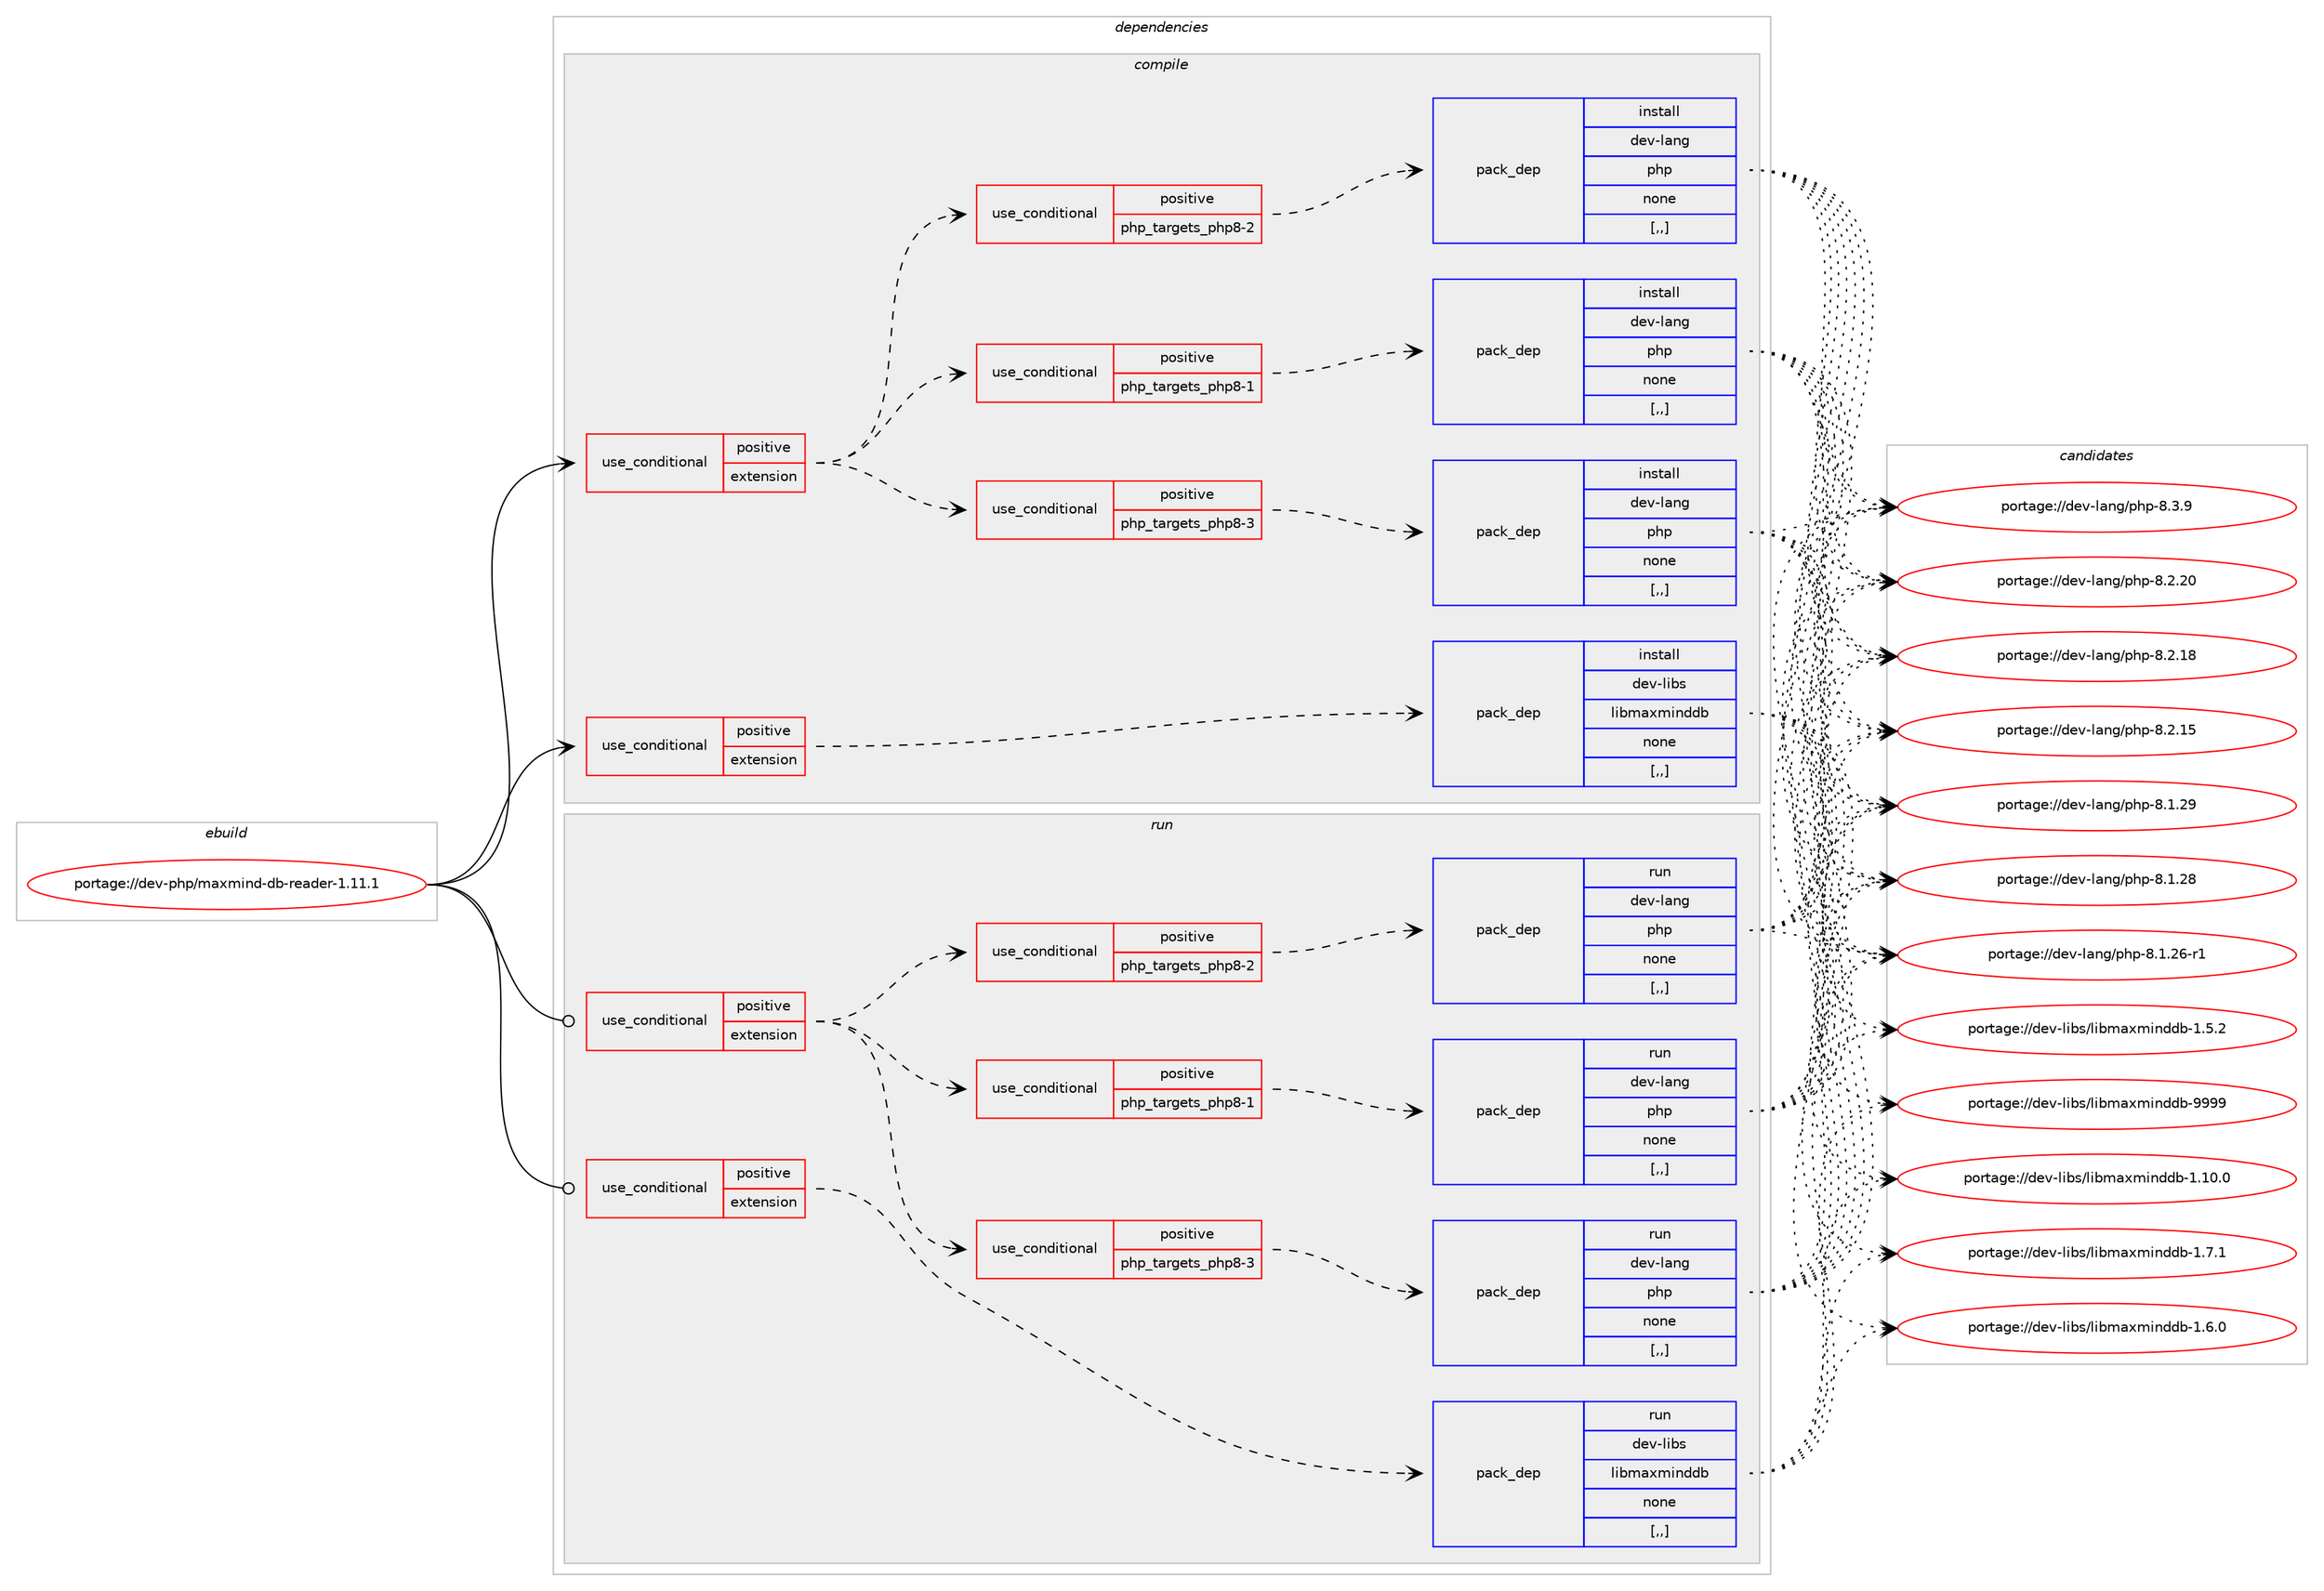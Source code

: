 digraph prolog {

# *************
# Graph options
# *************

newrank=true;
concentrate=true;
compound=true;
graph [rankdir=LR,fontname=Helvetica,fontsize=10,ranksep=1.5];#, ranksep=2.5, nodesep=0.2];
edge  [arrowhead=vee];
node  [fontname=Helvetica,fontsize=10];

# **********
# The ebuild
# **********

subgraph cluster_leftcol {
color=gray;
label=<<i>ebuild</i>>;
id [label="portage://dev-php/maxmind-db-reader-1.11.1", color=red, width=4, href="../dev-php/maxmind-db-reader-1.11.1.svg"];
}

# ****************
# The dependencies
# ****************

subgraph cluster_midcol {
color=gray;
label=<<i>dependencies</i>>;
subgraph cluster_compile {
fillcolor="#eeeeee";
style=filled;
label=<<i>compile</i>>;
subgraph cond30184 {
dependency140211 [label=<<TABLE BORDER="0" CELLBORDER="1" CELLSPACING="0" CELLPADDING="4"><TR><TD ROWSPAN="3" CELLPADDING="10">use_conditional</TD></TR><TR><TD>positive</TD></TR><TR><TD>extension</TD></TR></TABLE>>, shape=none, color=red];
subgraph cond30185 {
dependency140212 [label=<<TABLE BORDER="0" CELLBORDER="1" CELLSPACING="0" CELLPADDING="4"><TR><TD ROWSPAN="3" CELLPADDING="10">use_conditional</TD></TR><TR><TD>positive</TD></TR><TR><TD>php_targets_php8-1</TD></TR></TABLE>>, shape=none, color=red];
subgraph pack108791 {
dependency140213 [label=<<TABLE BORDER="0" CELLBORDER="1" CELLSPACING="0" CELLPADDING="4" WIDTH="220"><TR><TD ROWSPAN="6" CELLPADDING="30">pack_dep</TD></TR><TR><TD WIDTH="110">install</TD></TR><TR><TD>dev-lang</TD></TR><TR><TD>php</TD></TR><TR><TD>none</TD></TR><TR><TD>[,,]</TD></TR></TABLE>>, shape=none, color=blue];
}
dependency140212:e -> dependency140213:w [weight=20,style="dashed",arrowhead="vee"];
}
dependency140211:e -> dependency140212:w [weight=20,style="dashed",arrowhead="vee"];
subgraph cond30186 {
dependency140214 [label=<<TABLE BORDER="0" CELLBORDER="1" CELLSPACING="0" CELLPADDING="4"><TR><TD ROWSPAN="3" CELLPADDING="10">use_conditional</TD></TR><TR><TD>positive</TD></TR><TR><TD>php_targets_php8-2</TD></TR></TABLE>>, shape=none, color=red];
subgraph pack108792 {
dependency140215 [label=<<TABLE BORDER="0" CELLBORDER="1" CELLSPACING="0" CELLPADDING="4" WIDTH="220"><TR><TD ROWSPAN="6" CELLPADDING="30">pack_dep</TD></TR><TR><TD WIDTH="110">install</TD></TR><TR><TD>dev-lang</TD></TR><TR><TD>php</TD></TR><TR><TD>none</TD></TR><TR><TD>[,,]</TD></TR></TABLE>>, shape=none, color=blue];
}
dependency140214:e -> dependency140215:w [weight=20,style="dashed",arrowhead="vee"];
}
dependency140211:e -> dependency140214:w [weight=20,style="dashed",arrowhead="vee"];
subgraph cond30187 {
dependency140216 [label=<<TABLE BORDER="0" CELLBORDER="1" CELLSPACING="0" CELLPADDING="4"><TR><TD ROWSPAN="3" CELLPADDING="10">use_conditional</TD></TR><TR><TD>positive</TD></TR><TR><TD>php_targets_php8-3</TD></TR></TABLE>>, shape=none, color=red];
subgraph pack108793 {
dependency140217 [label=<<TABLE BORDER="0" CELLBORDER="1" CELLSPACING="0" CELLPADDING="4" WIDTH="220"><TR><TD ROWSPAN="6" CELLPADDING="30">pack_dep</TD></TR><TR><TD WIDTH="110">install</TD></TR><TR><TD>dev-lang</TD></TR><TR><TD>php</TD></TR><TR><TD>none</TD></TR><TR><TD>[,,]</TD></TR></TABLE>>, shape=none, color=blue];
}
dependency140216:e -> dependency140217:w [weight=20,style="dashed",arrowhead="vee"];
}
dependency140211:e -> dependency140216:w [weight=20,style="dashed",arrowhead="vee"];
}
id:e -> dependency140211:w [weight=20,style="solid",arrowhead="vee"];
subgraph cond30188 {
dependency140218 [label=<<TABLE BORDER="0" CELLBORDER="1" CELLSPACING="0" CELLPADDING="4"><TR><TD ROWSPAN="3" CELLPADDING="10">use_conditional</TD></TR><TR><TD>positive</TD></TR><TR><TD>extension</TD></TR></TABLE>>, shape=none, color=red];
subgraph pack108794 {
dependency140219 [label=<<TABLE BORDER="0" CELLBORDER="1" CELLSPACING="0" CELLPADDING="4" WIDTH="220"><TR><TD ROWSPAN="6" CELLPADDING="30">pack_dep</TD></TR><TR><TD WIDTH="110">install</TD></TR><TR><TD>dev-libs</TD></TR><TR><TD>libmaxminddb</TD></TR><TR><TD>none</TD></TR><TR><TD>[,,]</TD></TR></TABLE>>, shape=none, color=blue];
}
dependency140218:e -> dependency140219:w [weight=20,style="dashed",arrowhead="vee"];
}
id:e -> dependency140218:w [weight=20,style="solid",arrowhead="vee"];
}
subgraph cluster_compileandrun {
fillcolor="#eeeeee";
style=filled;
label=<<i>compile and run</i>>;
}
subgraph cluster_run {
fillcolor="#eeeeee";
style=filled;
label=<<i>run</i>>;
subgraph cond30189 {
dependency140220 [label=<<TABLE BORDER="0" CELLBORDER="1" CELLSPACING="0" CELLPADDING="4"><TR><TD ROWSPAN="3" CELLPADDING="10">use_conditional</TD></TR><TR><TD>positive</TD></TR><TR><TD>extension</TD></TR></TABLE>>, shape=none, color=red];
subgraph cond30190 {
dependency140221 [label=<<TABLE BORDER="0" CELLBORDER="1" CELLSPACING="0" CELLPADDING="4"><TR><TD ROWSPAN="3" CELLPADDING="10">use_conditional</TD></TR><TR><TD>positive</TD></TR><TR><TD>php_targets_php8-1</TD></TR></TABLE>>, shape=none, color=red];
subgraph pack108795 {
dependency140222 [label=<<TABLE BORDER="0" CELLBORDER="1" CELLSPACING="0" CELLPADDING="4" WIDTH="220"><TR><TD ROWSPAN="6" CELLPADDING="30">pack_dep</TD></TR><TR><TD WIDTH="110">run</TD></TR><TR><TD>dev-lang</TD></TR><TR><TD>php</TD></TR><TR><TD>none</TD></TR><TR><TD>[,,]</TD></TR></TABLE>>, shape=none, color=blue];
}
dependency140221:e -> dependency140222:w [weight=20,style="dashed",arrowhead="vee"];
}
dependency140220:e -> dependency140221:w [weight=20,style="dashed",arrowhead="vee"];
subgraph cond30191 {
dependency140223 [label=<<TABLE BORDER="0" CELLBORDER="1" CELLSPACING="0" CELLPADDING="4"><TR><TD ROWSPAN="3" CELLPADDING="10">use_conditional</TD></TR><TR><TD>positive</TD></TR><TR><TD>php_targets_php8-2</TD></TR></TABLE>>, shape=none, color=red];
subgraph pack108796 {
dependency140224 [label=<<TABLE BORDER="0" CELLBORDER="1" CELLSPACING="0" CELLPADDING="4" WIDTH="220"><TR><TD ROWSPAN="6" CELLPADDING="30">pack_dep</TD></TR><TR><TD WIDTH="110">run</TD></TR><TR><TD>dev-lang</TD></TR><TR><TD>php</TD></TR><TR><TD>none</TD></TR><TR><TD>[,,]</TD></TR></TABLE>>, shape=none, color=blue];
}
dependency140223:e -> dependency140224:w [weight=20,style="dashed",arrowhead="vee"];
}
dependency140220:e -> dependency140223:w [weight=20,style="dashed",arrowhead="vee"];
subgraph cond30192 {
dependency140225 [label=<<TABLE BORDER="0" CELLBORDER="1" CELLSPACING="0" CELLPADDING="4"><TR><TD ROWSPAN="3" CELLPADDING="10">use_conditional</TD></TR><TR><TD>positive</TD></TR><TR><TD>php_targets_php8-3</TD></TR></TABLE>>, shape=none, color=red];
subgraph pack108797 {
dependency140226 [label=<<TABLE BORDER="0" CELLBORDER="1" CELLSPACING="0" CELLPADDING="4" WIDTH="220"><TR><TD ROWSPAN="6" CELLPADDING="30">pack_dep</TD></TR><TR><TD WIDTH="110">run</TD></TR><TR><TD>dev-lang</TD></TR><TR><TD>php</TD></TR><TR><TD>none</TD></TR><TR><TD>[,,]</TD></TR></TABLE>>, shape=none, color=blue];
}
dependency140225:e -> dependency140226:w [weight=20,style="dashed",arrowhead="vee"];
}
dependency140220:e -> dependency140225:w [weight=20,style="dashed",arrowhead="vee"];
}
id:e -> dependency140220:w [weight=20,style="solid",arrowhead="odot"];
subgraph cond30193 {
dependency140227 [label=<<TABLE BORDER="0" CELLBORDER="1" CELLSPACING="0" CELLPADDING="4"><TR><TD ROWSPAN="3" CELLPADDING="10">use_conditional</TD></TR><TR><TD>positive</TD></TR><TR><TD>extension</TD></TR></TABLE>>, shape=none, color=red];
subgraph pack108798 {
dependency140228 [label=<<TABLE BORDER="0" CELLBORDER="1" CELLSPACING="0" CELLPADDING="4" WIDTH="220"><TR><TD ROWSPAN="6" CELLPADDING="30">pack_dep</TD></TR><TR><TD WIDTH="110">run</TD></TR><TR><TD>dev-libs</TD></TR><TR><TD>libmaxminddb</TD></TR><TR><TD>none</TD></TR><TR><TD>[,,]</TD></TR></TABLE>>, shape=none, color=blue];
}
dependency140227:e -> dependency140228:w [weight=20,style="dashed",arrowhead="vee"];
}
id:e -> dependency140227:w [weight=20,style="solid",arrowhead="odot"];
}
}

# **************
# The candidates
# **************

subgraph cluster_choices {
rank=same;
color=gray;
label=<<i>candidates</i>>;

subgraph choice108791 {
color=black;
nodesep=1;
choice100101118451089711010347112104112455646514657 [label="portage://dev-lang/php-8.3.9", color=red, width=4,href="../dev-lang/php-8.3.9.svg"];
choice10010111845108971101034711210411245564650465048 [label="portage://dev-lang/php-8.2.20", color=red, width=4,href="../dev-lang/php-8.2.20.svg"];
choice10010111845108971101034711210411245564650464956 [label="portage://dev-lang/php-8.2.18", color=red, width=4,href="../dev-lang/php-8.2.18.svg"];
choice10010111845108971101034711210411245564650464953 [label="portage://dev-lang/php-8.2.15", color=red, width=4,href="../dev-lang/php-8.2.15.svg"];
choice10010111845108971101034711210411245564649465057 [label="portage://dev-lang/php-8.1.29", color=red, width=4,href="../dev-lang/php-8.1.29.svg"];
choice10010111845108971101034711210411245564649465056 [label="portage://dev-lang/php-8.1.28", color=red, width=4,href="../dev-lang/php-8.1.28.svg"];
choice100101118451089711010347112104112455646494650544511449 [label="portage://dev-lang/php-8.1.26-r1", color=red, width=4,href="../dev-lang/php-8.1.26-r1.svg"];
dependency140213:e -> choice100101118451089711010347112104112455646514657:w [style=dotted,weight="100"];
dependency140213:e -> choice10010111845108971101034711210411245564650465048:w [style=dotted,weight="100"];
dependency140213:e -> choice10010111845108971101034711210411245564650464956:w [style=dotted,weight="100"];
dependency140213:e -> choice10010111845108971101034711210411245564650464953:w [style=dotted,weight="100"];
dependency140213:e -> choice10010111845108971101034711210411245564649465057:w [style=dotted,weight="100"];
dependency140213:e -> choice10010111845108971101034711210411245564649465056:w [style=dotted,weight="100"];
dependency140213:e -> choice100101118451089711010347112104112455646494650544511449:w [style=dotted,weight="100"];
}
subgraph choice108792 {
color=black;
nodesep=1;
choice100101118451089711010347112104112455646514657 [label="portage://dev-lang/php-8.3.9", color=red, width=4,href="../dev-lang/php-8.3.9.svg"];
choice10010111845108971101034711210411245564650465048 [label="portage://dev-lang/php-8.2.20", color=red, width=4,href="../dev-lang/php-8.2.20.svg"];
choice10010111845108971101034711210411245564650464956 [label="portage://dev-lang/php-8.2.18", color=red, width=4,href="../dev-lang/php-8.2.18.svg"];
choice10010111845108971101034711210411245564650464953 [label="portage://dev-lang/php-8.2.15", color=red, width=4,href="../dev-lang/php-8.2.15.svg"];
choice10010111845108971101034711210411245564649465057 [label="portage://dev-lang/php-8.1.29", color=red, width=4,href="../dev-lang/php-8.1.29.svg"];
choice10010111845108971101034711210411245564649465056 [label="portage://dev-lang/php-8.1.28", color=red, width=4,href="../dev-lang/php-8.1.28.svg"];
choice100101118451089711010347112104112455646494650544511449 [label="portage://dev-lang/php-8.1.26-r1", color=red, width=4,href="../dev-lang/php-8.1.26-r1.svg"];
dependency140215:e -> choice100101118451089711010347112104112455646514657:w [style=dotted,weight="100"];
dependency140215:e -> choice10010111845108971101034711210411245564650465048:w [style=dotted,weight="100"];
dependency140215:e -> choice10010111845108971101034711210411245564650464956:w [style=dotted,weight="100"];
dependency140215:e -> choice10010111845108971101034711210411245564650464953:w [style=dotted,weight="100"];
dependency140215:e -> choice10010111845108971101034711210411245564649465057:w [style=dotted,weight="100"];
dependency140215:e -> choice10010111845108971101034711210411245564649465056:w [style=dotted,weight="100"];
dependency140215:e -> choice100101118451089711010347112104112455646494650544511449:w [style=dotted,weight="100"];
}
subgraph choice108793 {
color=black;
nodesep=1;
choice100101118451089711010347112104112455646514657 [label="portage://dev-lang/php-8.3.9", color=red, width=4,href="../dev-lang/php-8.3.9.svg"];
choice10010111845108971101034711210411245564650465048 [label="portage://dev-lang/php-8.2.20", color=red, width=4,href="../dev-lang/php-8.2.20.svg"];
choice10010111845108971101034711210411245564650464956 [label="portage://dev-lang/php-8.2.18", color=red, width=4,href="../dev-lang/php-8.2.18.svg"];
choice10010111845108971101034711210411245564650464953 [label="portage://dev-lang/php-8.2.15", color=red, width=4,href="../dev-lang/php-8.2.15.svg"];
choice10010111845108971101034711210411245564649465057 [label="portage://dev-lang/php-8.1.29", color=red, width=4,href="../dev-lang/php-8.1.29.svg"];
choice10010111845108971101034711210411245564649465056 [label="portage://dev-lang/php-8.1.28", color=red, width=4,href="../dev-lang/php-8.1.28.svg"];
choice100101118451089711010347112104112455646494650544511449 [label="portage://dev-lang/php-8.1.26-r1", color=red, width=4,href="../dev-lang/php-8.1.26-r1.svg"];
dependency140217:e -> choice100101118451089711010347112104112455646514657:w [style=dotted,weight="100"];
dependency140217:e -> choice10010111845108971101034711210411245564650465048:w [style=dotted,weight="100"];
dependency140217:e -> choice10010111845108971101034711210411245564650464956:w [style=dotted,weight="100"];
dependency140217:e -> choice10010111845108971101034711210411245564650464953:w [style=dotted,weight="100"];
dependency140217:e -> choice10010111845108971101034711210411245564649465057:w [style=dotted,weight="100"];
dependency140217:e -> choice10010111845108971101034711210411245564649465056:w [style=dotted,weight="100"];
dependency140217:e -> choice100101118451089711010347112104112455646494650544511449:w [style=dotted,weight="100"];
}
subgraph choice108794 {
color=black;
nodesep=1;
choice1001011184510810598115471081059810997120109105110100100984557575757 [label="portage://dev-libs/libmaxminddb-9999", color=red, width=4,href="../dev-libs/libmaxminddb-9999.svg"];
choice10010111845108105981154710810598109971201091051101001009845494649484648 [label="portage://dev-libs/libmaxminddb-1.10.0", color=red, width=4,href="../dev-libs/libmaxminddb-1.10.0.svg"];
choice100101118451081059811547108105981099712010910511010010098454946554649 [label="portage://dev-libs/libmaxminddb-1.7.1", color=red, width=4,href="../dev-libs/libmaxminddb-1.7.1.svg"];
choice100101118451081059811547108105981099712010910511010010098454946544648 [label="portage://dev-libs/libmaxminddb-1.6.0", color=red, width=4,href="../dev-libs/libmaxminddb-1.6.0.svg"];
choice100101118451081059811547108105981099712010910511010010098454946534650 [label="portage://dev-libs/libmaxminddb-1.5.2", color=red, width=4,href="../dev-libs/libmaxminddb-1.5.2.svg"];
dependency140219:e -> choice1001011184510810598115471081059810997120109105110100100984557575757:w [style=dotted,weight="100"];
dependency140219:e -> choice10010111845108105981154710810598109971201091051101001009845494649484648:w [style=dotted,weight="100"];
dependency140219:e -> choice100101118451081059811547108105981099712010910511010010098454946554649:w [style=dotted,weight="100"];
dependency140219:e -> choice100101118451081059811547108105981099712010910511010010098454946544648:w [style=dotted,weight="100"];
dependency140219:e -> choice100101118451081059811547108105981099712010910511010010098454946534650:w [style=dotted,weight="100"];
}
subgraph choice108795 {
color=black;
nodesep=1;
choice100101118451089711010347112104112455646514657 [label="portage://dev-lang/php-8.3.9", color=red, width=4,href="../dev-lang/php-8.3.9.svg"];
choice10010111845108971101034711210411245564650465048 [label="portage://dev-lang/php-8.2.20", color=red, width=4,href="../dev-lang/php-8.2.20.svg"];
choice10010111845108971101034711210411245564650464956 [label="portage://dev-lang/php-8.2.18", color=red, width=4,href="../dev-lang/php-8.2.18.svg"];
choice10010111845108971101034711210411245564650464953 [label="portage://dev-lang/php-8.2.15", color=red, width=4,href="../dev-lang/php-8.2.15.svg"];
choice10010111845108971101034711210411245564649465057 [label="portage://dev-lang/php-8.1.29", color=red, width=4,href="../dev-lang/php-8.1.29.svg"];
choice10010111845108971101034711210411245564649465056 [label="portage://dev-lang/php-8.1.28", color=red, width=4,href="../dev-lang/php-8.1.28.svg"];
choice100101118451089711010347112104112455646494650544511449 [label="portage://dev-lang/php-8.1.26-r1", color=red, width=4,href="../dev-lang/php-8.1.26-r1.svg"];
dependency140222:e -> choice100101118451089711010347112104112455646514657:w [style=dotted,weight="100"];
dependency140222:e -> choice10010111845108971101034711210411245564650465048:w [style=dotted,weight="100"];
dependency140222:e -> choice10010111845108971101034711210411245564650464956:w [style=dotted,weight="100"];
dependency140222:e -> choice10010111845108971101034711210411245564650464953:w [style=dotted,weight="100"];
dependency140222:e -> choice10010111845108971101034711210411245564649465057:w [style=dotted,weight="100"];
dependency140222:e -> choice10010111845108971101034711210411245564649465056:w [style=dotted,weight="100"];
dependency140222:e -> choice100101118451089711010347112104112455646494650544511449:w [style=dotted,weight="100"];
}
subgraph choice108796 {
color=black;
nodesep=1;
choice100101118451089711010347112104112455646514657 [label="portage://dev-lang/php-8.3.9", color=red, width=4,href="../dev-lang/php-8.3.9.svg"];
choice10010111845108971101034711210411245564650465048 [label="portage://dev-lang/php-8.2.20", color=red, width=4,href="../dev-lang/php-8.2.20.svg"];
choice10010111845108971101034711210411245564650464956 [label="portage://dev-lang/php-8.2.18", color=red, width=4,href="../dev-lang/php-8.2.18.svg"];
choice10010111845108971101034711210411245564650464953 [label="portage://dev-lang/php-8.2.15", color=red, width=4,href="../dev-lang/php-8.2.15.svg"];
choice10010111845108971101034711210411245564649465057 [label="portage://dev-lang/php-8.1.29", color=red, width=4,href="../dev-lang/php-8.1.29.svg"];
choice10010111845108971101034711210411245564649465056 [label="portage://dev-lang/php-8.1.28", color=red, width=4,href="../dev-lang/php-8.1.28.svg"];
choice100101118451089711010347112104112455646494650544511449 [label="portage://dev-lang/php-8.1.26-r1", color=red, width=4,href="../dev-lang/php-8.1.26-r1.svg"];
dependency140224:e -> choice100101118451089711010347112104112455646514657:w [style=dotted,weight="100"];
dependency140224:e -> choice10010111845108971101034711210411245564650465048:w [style=dotted,weight="100"];
dependency140224:e -> choice10010111845108971101034711210411245564650464956:w [style=dotted,weight="100"];
dependency140224:e -> choice10010111845108971101034711210411245564650464953:w [style=dotted,weight="100"];
dependency140224:e -> choice10010111845108971101034711210411245564649465057:w [style=dotted,weight="100"];
dependency140224:e -> choice10010111845108971101034711210411245564649465056:w [style=dotted,weight="100"];
dependency140224:e -> choice100101118451089711010347112104112455646494650544511449:w [style=dotted,weight="100"];
}
subgraph choice108797 {
color=black;
nodesep=1;
choice100101118451089711010347112104112455646514657 [label="portage://dev-lang/php-8.3.9", color=red, width=4,href="../dev-lang/php-8.3.9.svg"];
choice10010111845108971101034711210411245564650465048 [label="portage://dev-lang/php-8.2.20", color=red, width=4,href="../dev-lang/php-8.2.20.svg"];
choice10010111845108971101034711210411245564650464956 [label="portage://dev-lang/php-8.2.18", color=red, width=4,href="../dev-lang/php-8.2.18.svg"];
choice10010111845108971101034711210411245564650464953 [label="portage://dev-lang/php-8.2.15", color=red, width=4,href="../dev-lang/php-8.2.15.svg"];
choice10010111845108971101034711210411245564649465057 [label="portage://dev-lang/php-8.1.29", color=red, width=4,href="../dev-lang/php-8.1.29.svg"];
choice10010111845108971101034711210411245564649465056 [label="portage://dev-lang/php-8.1.28", color=red, width=4,href="../dev-lang/php-8.1.28.svg"];
choice100101118451089711010347112104112455646494650544511449 [label="portage://dev-lang/php-8.1.26-r1", color=red, width=4,href="../dev-lang/php-8.1.26-r1.svg"];
dependency140226:e -> choice100101118451089711010347112104112455646514657:w [style=dotted,weight="100"];
dependency140226:e -> choice10010111845108971101034711210411245564650465048:w [style=dotted,weight="100"];
dependency140226:e -> choice10010111845108971101034711210411245564650464956:w [style=dotted,weight="100"];
dependency140226:e -> choice10010111845108971101034711210411245564650464953:w [style=dotted,weight="100"];
dependency140226:e -> choice10010111845108971101034711210411245564649465057:w [style=dotted,weight="100"];
dependency140226:e -> choice10010111845108971101034711210411245564649465056:w [style=dotted,weight="100"];
dependency140226:e -> choice100101118451089711010347112104112455646494650544511449:w [style=dotted,weight="100"];
}
subgraph choice108798 {
color=black;
nodesep=1;
choice1001011184510810598115471081059810997120109105110100100984557575757 [label="portage://dev-libs/libmaxminddb-9999", color=red, width=4,href="../dev-libs/libmaxminddb-9999.svg"];
choice10010111845108105981154710810598109971201091051101001009845494649484648 [label="portage://dev-libs/libmaxminddb-1.10.0", color=red, width=4,href="../dev-libs/libmaxminddb-1.10.0.svg"];
choice100101118451081059811547108105981099712010910511010010098454946554649 [label="portage://dev-libs/libmaxminddb-1.7.1", color=red, width=4,href="../dev-libs/libmaxminddb-1.7.1.svg"];
choice100101118451081059811547108105981099712010910511010010098454946544648 [label="portage://dev-libs/libmaxminddb-1.6.0", color=red, width=4,href="../dev-libs/libmaxminddb-1.6.0.svg"];
choice100101118451081059811547108105981099712010910511010010098454946534650 [label="portage://dev-libs/libmaxminddb-1.5.2", color=red, width=4,href="../dev-libs/libmaxminddb-1.5.2.svg"];
dependency140228:e -> choice1001011184510810598115471081059810997120109105110100100984557575757:w [style=dotted,weight="100"];
dependency140228:e -> choice10010111845108105981154710810598109971201091051101001009845494649484648:w [style=dotted,weight="100"];
dependency140228:e -> choice100101118451081059811547108105981099712010910511010010098454946554649:w [style=dotted,weight="100"];
dependency140228:e -> choice100101118451081059811547108105981099712010910511010010098454946544648:w [style=dotted,weight="100"];
dependency140228:e -> choice100101118451081059811547108105981099712010910511010010098454946534650:w [style=dotted,weight="100"];
}
}

}

